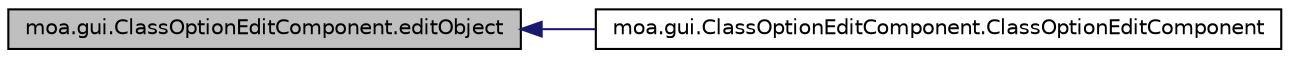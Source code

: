 digraph G
{
  edge [fontname="Helvetica",fontsize="10",labelfontname="Helvetica",labelfontsize="10"];
  node [fontname="Helvetica",fontsize="10",shape=record];
  rankdir=LR;
  Node1 [label="moa.gui.ClassOptionEditComponent.editObject",height=0.2,width=0.4,color="black", fillcolor="grey75", style="filled" fontcolor="black"];
  Node1 -> Node2 [dir=back,color="midnightblue",fontsize="10",style="solid",fontname="Helvetica"];
  Node2 [label="moa.gui.ClassOptionEditComponent.ClassOptionEditComponent",height=0.2,width=0.4,color="black", fillcolor="white", style="filled",URL="$classmoa_1_1gui_1_1ClassOptionEditComponent.html#a411559ca5dc73952c1979ef85e919ac7"];
}
